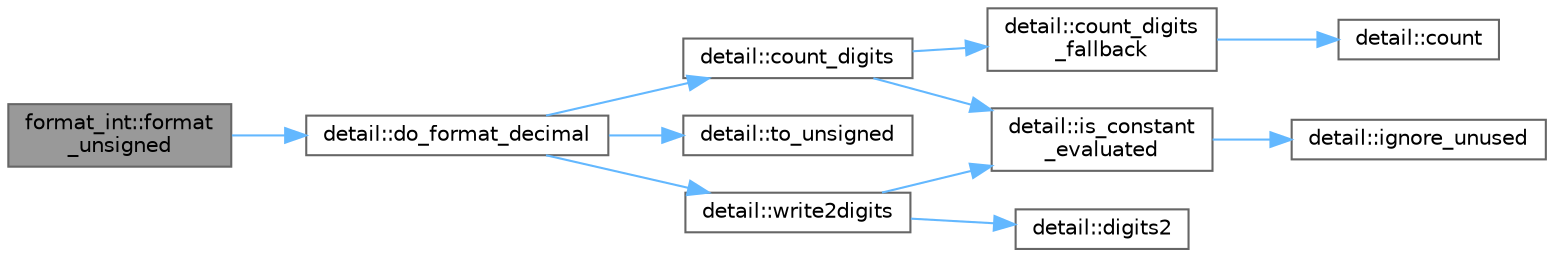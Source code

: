 digraph "format_int::format_unsigned"
{
 // LATEX_PDF_SIZE
  bgcolor="transparent";
  edge [fontname=Helvetica,fontsize=10,labelfontname=Helvetica,labelfontsize=10];
  node [fontname=Helvetica,fontsize=10,shape=box,height=0.2,width=0.4];
  rankdir="LR";
  Node1 [id="Node000001",label="format_int::format\l_unsigned",height=0.2,width=0.4,color="gray40", fillcolor="grey60", style="filled", fontcolor="black",tooltip=" "];
  Node1 -> Node2 [id="edge11_Node000001_Node000002",color="steelblue1",style="solid",tooltip=" "];
  Node2 [id="Node000002",label="detail::do_format_decimal",height=0.2,width=0.4,color="grey40", fillcolor="white", style="filled",URL="$namespacedetail.html#ae25db05d115230b68094fc27377a987a",tooltip=" "];
  Node2 -> Node3 [id="edge12_Node000002_Node000003",color="steelblue1",style="solid",tooltip=" "];
  Node3 [id="Node000003",label="detail::count_digits",height=0.2,width=0.4,color="grey40", fillcolor="white", style="filled",URL="$namespacedetail.html#ae970ad8cf6b25d7896f788089ca1b0eb",tooltip=" "];
  Node3 -> Node4 [id="edge13_Node000003_Node000004",color="steelblue1",style="solid",tooltip=" "];
  Node4 [id="Node000004",label="detail::count_digits\l_fallback",height=0.2,width=0.4,color="grey40", fillcolor="white", style="filled",URL="$namespacedetail.html#a300bc96ee936e9f6ef3565c8dff68a72",tooltip=" "];
  Node4 -> Node5 [id="edge14_Node000004_Node000005",color="steelblue1",style="solid",tooltip=" "];
  Node5 [id="Node000005",label="detail::count",height=0.2,width=0.4,color="grey40", fillcolor="white", style="filled",URL="$namespacedetail.html#adecb5dbdc5faeb0d252ab0f4cb92c8a9",tooltip=" "];
  Node3 -> Node6 [id="edge15_Node000003_Node000006",color="steelblue1",style="solid",tooltip=" "];
  Node6 [id="Node000006",label="detail::is_constant\l_evaluated",height=0.2,width=0.4,color="grey40", fillcolor="white", style="filled",URL="$namespacedetail.html#a75ed2634319883d038944529dbb954e2",tooltip=" "];
  Node6 -> Node7 [id="edge16_Node000006_Node000007",color="steelblue1",style="solid",tooltip=" "];
  Node7 [id="Node000007",label="detail::ignore_unused",height=0.2,width=0.4,color="grey40", fillcolor="white", style="filled",URL="$namespacedetail.html#a1fe84ebaf96215ce0665d95b3124c2df",tooltip=" "];
  Node2 -> Node8 [id="edge17_Node000002_Node000008",color="steelblue1",style="solid",tooltip=" "];
  Node8 [id="Node000008",label="detail::to_unsigned",height=0.2,width=0.4,color="grey40", fillcolor="white", style="filled",URL="$namespacedetail.html#a4855e668246c731a97484efc329f2aac",tooltip=" "];
  Node2 -> Node9 [id="edge18_Node000002_Node000009",color="steelblue1",style="solid",tooltip=" "];
  Node9 [id="Node000009",label="detail::write2digits",height=0.2,width=0.4,color="grey40", fillcolor="white", style="filled",URL="$namespacedetail.html#ade16648d662a4c70e2500ae74ef7e671",tooltip=" "];
  Node9 -> Node10 [id="edge19_Node000009_Node000010",color="steelblue1",style="solid",tooltip=" "];
  Node10 [id="Node000010",label="detail::digits2",height=0.2,width=0.4,color="grey40", fillcolor="white", style="filled",URL="$namespacedetail.html#a6c4f7c079b8675a87a24a7cf0821c067",tooltip=" "];
  Node9 -> Node6 [id="edge20_Node000009_Node000006",color="steelblue1",style="solid",tooltip=" "];
}
